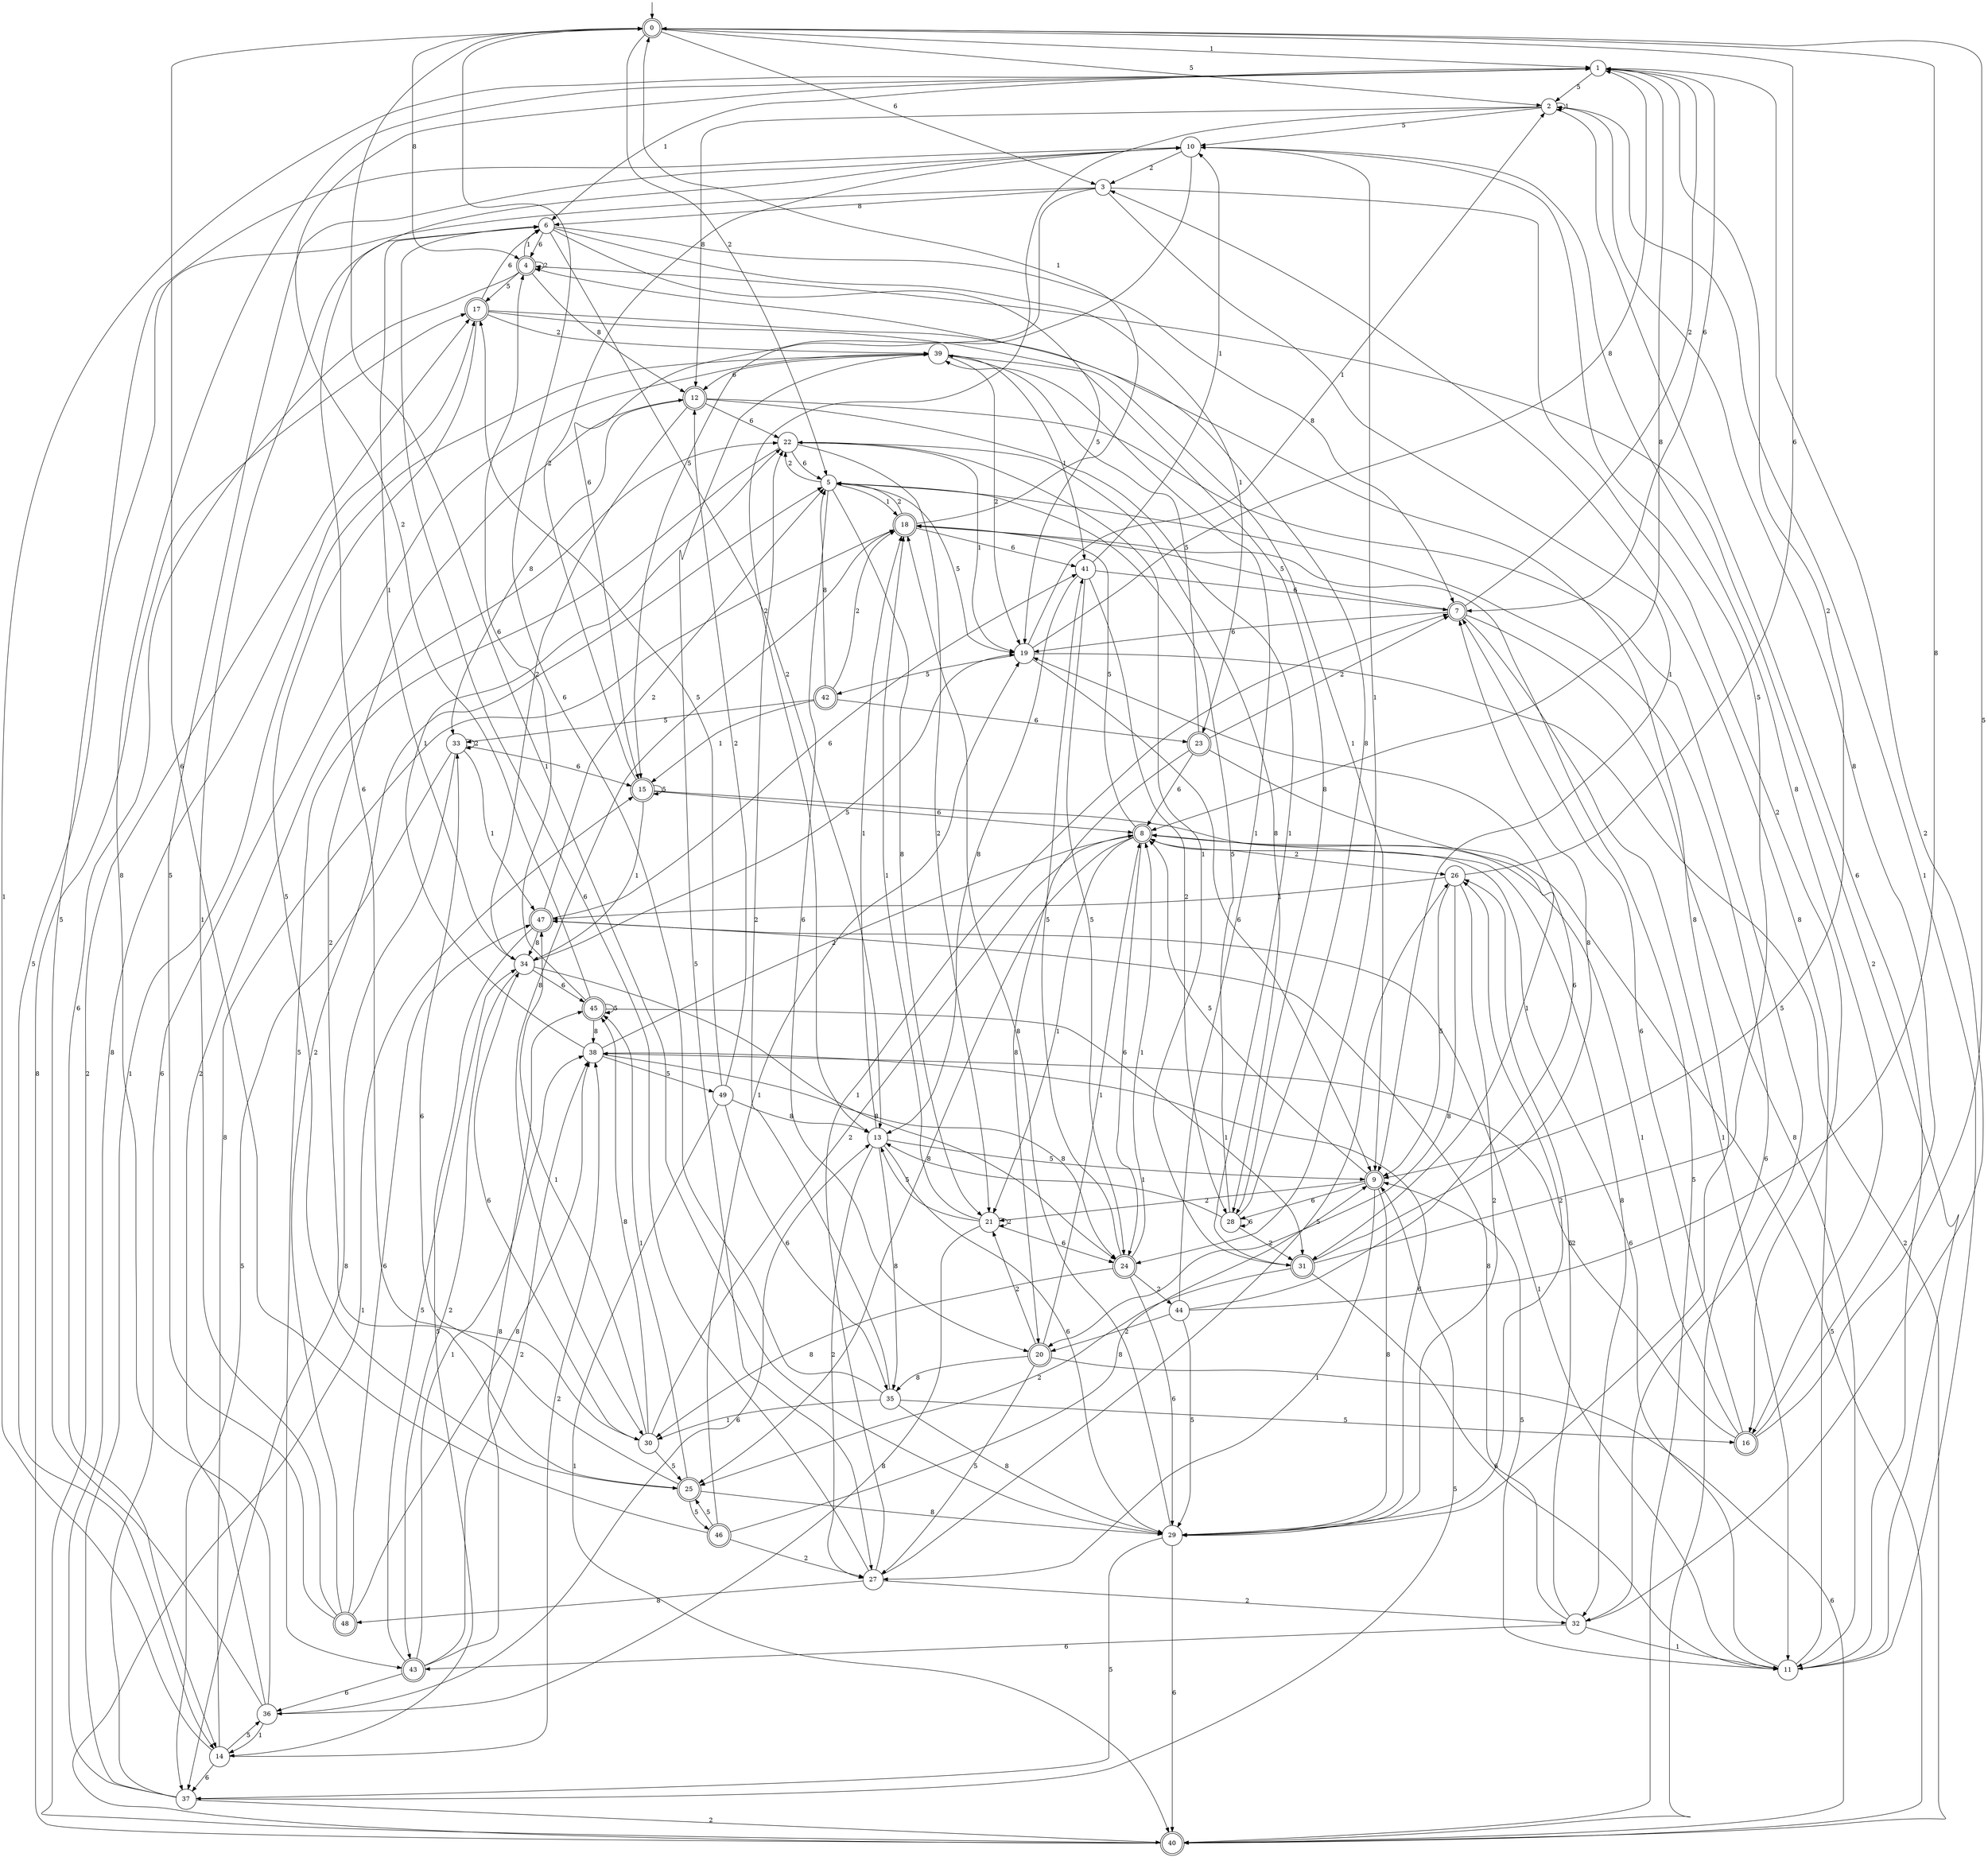 digraph g {

	s0 [shape="doublecircle" label="0"];
	s1 [shape="circle" label="1"];
	s2 [shape="circle" label="2"];
	s3 [shape="circle" label="3"];
	s4 [shape="doublecircle" label="4"];
	s5 [shape="circle" label="5"];
	s6 [shape="circle" label="6"];
	s7 [shape="doublecircle" label="7"];
	s8 [shape="doublecircle" label="8"];
	s9 [shape="doublecircle" label="9"];
	s10 [shape="circle" label="10"];
	s11 [shape="circle" label="11"];
	s12 [shape="doublecircle" label="12"];
	s13 [shape="circle" label="13"];
	s14 [shape="circle" label="14"];
	s15 [shape="doublecircle" label="15"];
	s16 [shape="doublecircle" label="16"];
	s17 [shape="doublecircle" label="17"];
	s18 [shape="doublecircle" label="18"];
	s19 [shape="circle" label="19"];
	s20 [shape="doublecircle" label="20"];
	s21 [shape="circle" label="21"];
	s22 [shape="circle" label="22"];
	s23 [shape="doublecircle" label="23"];
	s24 [shape="doublecircle" label="24"];
	s25 [shape="doublecircle" label="25"];
	s26 [shape="circle" label="26"];
	s27 [shape="circle" label="27"];
	s28 [shape="circle" label="28"];
	s29 [shape="circle" label="29"];
	s30 [shape="circle" label="30"];
	s31 [shape="doublecircle" label="31"];
	s32 [shape="circle" label="32"];
	s33 [shape="circle" label="33"];
	s34 [shape="circle" label="34"];
	s35 [shape="circle" label="35"];
	s36 [shape="circle" label="36"];
	s37 [shape="circle" label="37"];
	s38 [shape="circle" label="38"];
	s39 [shape="circle" label="39"];
	s40 [shape="doublecircle" label="40"];
	s41 [shape="circle" label="41"];
	s42 [shape="doublecircle" label="42"];
	s43 [shape="doublecircle" label="43"];
	s44 [shape="circle" label="44"];
	s45 [shape="doublecircle" label="45"];
	s46 [shape="doublecircle" label="46"];
	s47 [shape="doublecircle" label="47"];
	s48 [shape="doublecircle" label="48"];
	s49 [shape="circle" label="49"];
	s0 -> s1 [label="1"];
	s0 -> s2 [label="5"];
	s0 -> s3 [label="6"];
	s0 -> s4 [label="8"];
	s0 -> s5 [label="2"];
	s1 -> s6 [label="1"];
	s1 -> s2 [label="5"];
	s1 -> s7 [label="6"];
	s1 -> s8 [label="8"];
	s1 -> s9 [label="2"];
	s2 -> s2 [label="1"];
	s2 -> s10 [label="5"];
	s2 -> s11 [label="6"];
	s2 -> s12 [label="8"];
	s2 -> s13 [label="2"];
	s3 -> s9 [label="1"];
	s3 -> s14 [label="5"];
	s3 -> s15 [label="6"];
	s3 -> s6 [label="8"];
	s3 -> s16 [label="2"];
	s4 -> s6 [label="1"];
	s4 -> s17 [label="5"];
	s4 -> s14 [label="6"];
	s4 -> s12 [label="8"];
	s4 -> s4 [label="2"];
	s5 -> s18 [label="1"];
	s5 -> s19 [label="5"];
	s5 -> s20 [label="6"];
	s5 -> s21 [label="8"];
	s5 -> s22 [label="2"];
	s6 -> s23 [label="1"];
	s6 -> s19 [label="5"];
	s6 -> s4 [label="6"];
	s6 -> s7 [label="8"];
	s6 -> s13 [label="2"];
	s7 -> s11 [label="1"];
	s7 -> s18 [label="5"];
	s7 -> s19 [label="6"];
	s7 -> s11 [label="8"];
	s7 -> s1 [label="2"];
	s8 -> s21 [label="1"];
	s8 -> s18 [label="5"];
	s8 -> s24 [label="6"];
	s8 -> s25 [label="8"];
	s8 -> s26 [label="2"];
	s9 -> s27 [label="1"];
	s9 -> s8 [label="5"];
	s9 -> s28 [label="6"];
	s9 -> s29 [label="8"];
	s9 -> s21 [label="2"];
	s10 -> s24 [label="1"];
	s10 -> s15 [label="5"];
	s10 -> s30 [label="6"];
	s10 -> s16 [label="8"];
	s10 -> s3 [label="2"];
	s11 -> s2 [label="1"];
	s11 -> s9 [label="5"];
	s11 -> s8 [label="6"];
	s11 -> s3 [label="8"];
	s11 -> s4 [label="2"];
	s12 -> s31 [label="1"];
	s12 -> s32 [label="5"];
	s12 -> s22 [label="6"];
	s12 -> s33 [label="8"];
	s12 -> s34 [label="2"];
	s13 -> s18 [label="1"];
	s13 -> s9 [label="5"];
	s13 -> s29 [label="6"];
	s13 -> s35 [label="8"];
	s13 -> s27 [label="2"];
	s14 -> s1 [label="1"];
	s14 -> s36 [label="5"];
	s14 -> s37 [label="6"];
	s14 -> s18 [label="8"];
	s14 -> s38 [label="2"];
	s15 -> s34 [label="1"];
	s15 -> s15 [label="5"];
	s15 -> s8 [label="6"];
	s15 -> s32 [label="8"];
	s15 -> s10 [label="2"];
	s16 -> s8 [label="1"];
	s16 -> s0 [label="5"];
	s16 -> s7 [label="6"];
	s16 -> s2 [label="8"];
	s16 -> s38 [label="2"];
	s17 -> s9 [label="1"];
	s17 -> s25 [label="5"];
	s17 -> s6 [label="6"];
	s17 -> s29 [label="8"];
	s17 -> s39 [label="2"];
	s18 -> s0 [label="1"];
	s18 -> s40 [label="5"];
	s18 -> s41 [label="6"];
	s18 -> s30 [label="8"];
	s18 -> s5 [label="2"];
	s19 -> s2 [label="1"];
	s19 -> s42 [label="5"];
	s19 -> s9 [label="6"];
	s19 -> s1 [label="8"];
	s19 -> s40 [label="2"];
	s20 -> s8 [label="1"];
	s20 -> s27 [label="5"];
	s20 -> s40 [label="6"];
	s20 -> s35 [label="8"];
	s20 -> s21 [label="2"];
	s21 -> s18 [label="1"];
	s21 -> s13 [label="5"];
	s21 -> s24 [label="6"];
	s21 -> s36 [label="8"];
	s21 -> s21 [label="2"];
	s22 -> s19 [label="1"];
	s22 -> s43 [label="5"];
	s22 -> s5 [label="6"];
	s22 -> s28 [label="8"];
	s22 -> s21 [label="2"];
	s23 -> s31 [label="1"];
	s23 -> s39 [label="5"];
	s23 -> s8 [label="6"];
	s23 -> s20 [label="8"];
	s23 -> s7 [label="2"];
	s24 -> s8 [label="1"];
	s24 -> s41 [label="5"];
	s24 -> s29 [label="6"];
	s24 -> s30 [label="8"];
	s24 -> s44 [label="2"];
	s25 -> s45 [label="1"];
	s25 -> s46 [label="5"];
	s25 -> s33 [label="6"];
	s25 -> s29 [label="8"];
	s25 -> s12 [label="2"];
	s26 -> s47 [label="1"];
	s26 -> s9 [label="5"];
	s26 -> s0 [label="6"];
	s26 -> s20 [label="8"];
	s26 -> s29 [label="2"];
	s27 -> s7 [label="1"];
	s27 -> s26 [label="5"];
	s27 -> s6 [label="6"];
	s27 -> s48 [label="8"];
	s27 -> s32 [label="2"];
	s28 -> s13 [label="1"];
	s28 -> s5 [label="5"];
	s28 -> s28 [label="6"];
	s28 -> s4 [label="8"];
	s28 -> s31 [label="2"];
	s29 -> s0 [label="1"];
	s29 -> s37 [label="5"];
	s29 -> s40 [label="6"];
	s29 -> s18 [label="8"];
	s29 -> s26 [label="2"];
	s30 -> s47 [label="1"];
	s30 -> s25 [label="5"];
	s30 -> s34 [label="6"];
	s30 -> s45 [label="8"];
	s30 -> s8 [label="2"];
	s31 -> s22 [label="1"];
	s31 -> s10 [label="5"];
	s31 -> s11 [label="6"];
	s31 -> s7 [label="8"];
	s31 -> s25 [label="2"];
	s32 -> s11 [label="1"];
	s32 -> s26 [label="5"];
	s32 -> s43 [label="6"];
	s32 -> s47 [label="8"];
	s32 -> s1 [label="2"];
	s33 -> s47 [label="1"];
	s33 -> s37 [label="5"];
	s33 -> s15 [label="6"];
	s33 -> s37 [label="8"];
	s33 -> s33 [label="2"];
	s34 -> s6 [label="1"];
	s34 -> s19 [label="5"];
	s34 -> s45 [label="6"];
	s34 -> s24 [label="8"];
	s34 -> s43 [label="2"];
	s35 -> s30 [label="1"];
	s35 -> s16 [label="5"];
	s35 -> s0 [label="6"];
	s35 -> s29 [label="8"];
	s35 -> s22 [label="2"];
	s36 -> s14 [label="1"];
	s36 -> s10 [label="5"];
	s36 -> s13 [label="6"];
	s36 -> s1 [label="8"];
	s36 -> s22 [label="2"];
	s37 -> s39 [label="1"];
	s37 -> s9 [label="5"];
	s37 -> s39 [label="6"];
	s37 -> s17 [label="8"];
	s37 -> s40 [label="2"];
	s38 -> s22 [label="1"];
	s38 -> s49 [label="5"];
	s38 -> s29 [label="6"];
	s38 -> s24 [label="8"];
	s38 -> s8 [label="2"];
	s39 -> s41 [label="1"];
	s39 -> s27 [label="5"];
	s39 -> s12 [label="6"];
	s39 -> s28 [label="8"];
	s39 -> s19 [label="2"];
	s40 -> s15 [label="1"];
	s40 -> s8 [label="5"];
	s40 -> s5 [label="6"];
	s40 -> s17 [label="8"];
	s40 -> s17 [label="2"];
	s41 -> s10 [label="1"];
	s41 -> s24 [label="5"];
	s41 -> s7 [label="6"];
	s41 -> s13 [label="8"];
	s41 -> s28 [label="2"];
	s42 -> s15 [label="1"];
	s42 -> s33 [label="5"];
	s42 -> s23 [label="6"];
	s42 -> s5 [label="8"];
	s42 -> s18 [label="2"];
	s43 -> s38 [label="1"];
	s43 -> s34 [label="5"];
	s43 -> s36 [label="6"];
	s43 -> s45 [label="8"];
	s43 -> s38 [label="2"];
	s44 -> s39 [label="1"];
	s44 -> s29 [label="5"];
	s44 -> s19 [label="6"];
	s44 -> s0 [label="8"];
	s44 -> s20 [label="2"];
	s45 -> s31 [label="1"];
	s45 -> s45 [label="5"];
	s45 -> s4 [label="6"];
	s45 -> s38 [label="8"];
	s45 -> s1 [label="2"];
	s46 -> s19 [label="1"];
	s46 -> s25 [label="5"];
	s46 -> s0 [label="6"];
	s46 -> s9 [label="8"];
	s46 -> s27 [label="2"];
	s47 -> s11 [label="1"];
	s47 -> s14 [label="5"];
	s47 -> s41 [label="6"];
	s47 -> s34 [label="8"];
	s47 -> s5 [label="2"];
	s48 -> s6 [label="1"];
	s48 -> s10 [label="5"];
	s48 -> s47 [label="6"];
	s48 -> s38 [label="8"];
	s48 -> s5 [label="2"];
	s49 -> s40 [label="1"];
	s49 -> s17 [label="5"];
	s49 -> s35 [label="6"];
	s49 -> s13 [label="8"];
	s49 -> s12 [label="2"];

__start0 [label="" shape="none" width="0" height="0"];
__start0 -> s0;

}
